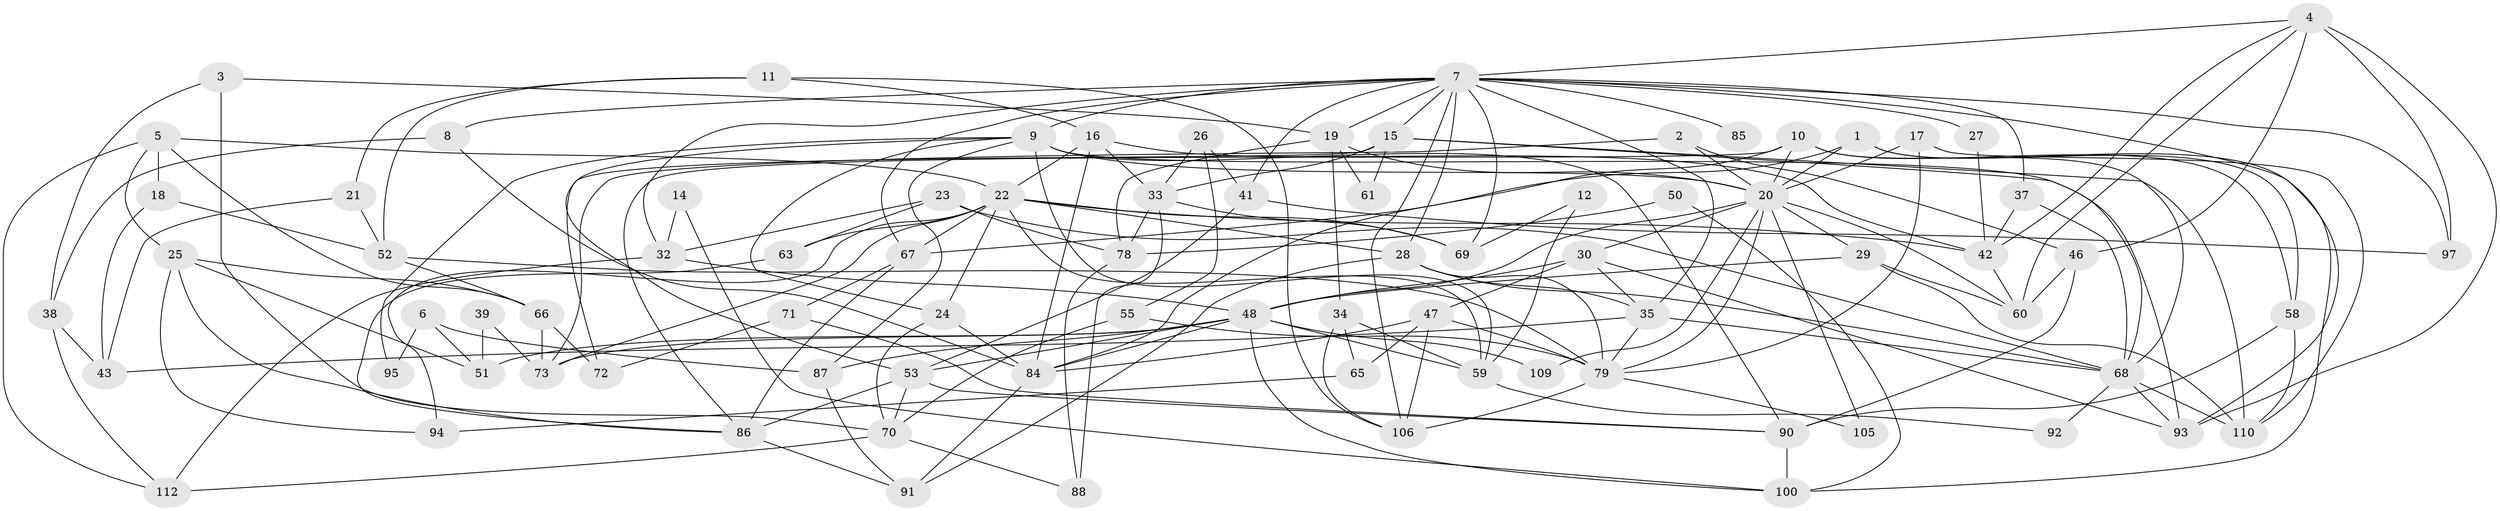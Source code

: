 // original degree distribution, {4: 0.27586206896551724, 3: 0.25, 6: 0.11206896551724138, 5: 0.1724137931034483, 2: 0.14655172413793102, 9: 0.008620689655172414, 7: 0.034482758620689655}
// Generated by graph-tools (version 1.1) at 2025/18/03/04/25 18:18:54]
// undirected, 81 vertices, 190 edges
graph export_dot {
graph [start="1"]
  node [color=gray90,style=filled];
  1;
  2;
  3;
  4 [super="+62"];
  5 [super="+54"];
  6;
  7 [super="+13"];
  8 [super="+75"];
  9 [super="+45"];
  10;
  11;
  12;
  14;
  15;
  16;
  17;
  18;
  19 [super="+101"];
  20 [super="+111+36+82+64"];
  21;
  22 [super="+56"];
  23;
  24;
  25;
  26;
  27;
  28 [super="+115"];
  29;
  30 [super="+76"];
  32;
  33 [super="+80"];
  34;
  35 [super="+99"];
  37;
  38 [super="+103"];
  39;
  41 [super="+74"];
  42 [super="+44"];
  43;
  46;
  47;
  48 [super="+49+89"];
  50;
  51;
  52 [super="+81"];
  53 [super="+57"];
  55;
  58;
  59 [super="+96"];
  60;
  61;
  63;
  65;
  66 [super="+77"];
  67;
  68 [super="+102"];
  69;
  70;
  71;
  72;
  73 [super="+107"];
  78 [super="+83"];
  79 [super="+98"];
  84 [super="+108"];
  85;
  86 [super="+113"];
  87;
  88;
  90;
  91;
  92;
  93;
  94;
  95;
  97;
  100;
  105;
  106;
  109;
  110;
  112;
  1 -- 58;
  1 -- 100;
  1 -- 67;
  1 -- 20;
  2 -- 46;
  2 -- 73;
  2 -- 20;
  3 -- 70;
  3 -- 38;
  3 -- 19;
  4 -- 42;
  4 -- 97;
  4 -- 7;
  4 -- 60;
  4 -- 93;
  4 -- 46;
  5 -- 25;
  5 -- 18;
  5 -- 112;
  5 -- 22;
  5 -- 66;
  6 -- 87;
  6 -- 51;
  6 -- 95;
  7 -- 15;
  7 -- 67 [weight=2];
  7 -- 8 [weight=2];
  7 -- 37;
  7 -- 28;
  7 -- 32;
  7 -- 97;
  7 -- 35;
  7 -- 69;
  7 -- 41;
  7 -- 106;
  7 -- 19;
  7 -- 85 [weight=2];
  7 -- 27;
  7 -- 93;
  7 -- 9;
  8 -- 38;
  8 -- 84;
  9 -- 87;
  9 -- 24;
  9 -- 53;
  9 -- 90;
  9 -- 59;
  9 -- 93;
  9 -- 95;
  9 -- 20;
  10 -- 86;
  10 -- 58;
  10 -- 68;
  10 -- 84;
  10 -- 20;
  11 -- 106;
  11 -- 52;
  11 -- 16;
  11 -- 21;
  12 -- 69;
  12 -- 59;
  14 -- 32;
  14 -- 100;
  15 -- 110;
  15 -- 33;
  15 -- 61;
  15 -- 72;
  15 -- 68;
  16 -- 22;
  16 -- 33;
  16 -- 42;
  16 -- 84;
  17 -- 110;
  17 -- 20;
  17 -- 79;
  18 -- 43;
  18 -- 52;
  19 -- 61;
  19 -- 78;
  19 -- 34;
  19 -- 20;
  20 -- 109;
  20 -- 29;
  20 -- 105;
  20 -- 60;
  20 -- 48;
  20 -- 30;
  20 -- 79;
  21 -- 52;
  21 -- 43;
  22 -- 59;
  22 -- 73;
  22 -- 28;
  22 -- 67;
  22 -- 69;
  22 -- 24;
  22 -- 94;
  22 -- 63;
  22 -- 42;
  23 -- 63;
  23 -- 32;
  23 -- 78;
  23 -- 68;
  24 -- 70;
  24 -- 84;
  25 -- 51;
  25 -- 94;
  25 -- 66;
  25 -- 86;
  26 -- 55;
  26 -- 41;
  26 -- 33;
  27 -- 42;
  28 -- 68;
  28 -- 35;
  28 -- 91;
  28 -- 79;
  29 -- 60;
  29 -- 110;
  29 -- 48;
  30 -- 35;
  30 -- 47;
  30 -- 48 [weight=2];
  30 -- 93;
  32 -- 112;
  32 -- 48;
  33 -- 78;
  33 -- 88;
  33 -- 69;
  34 -- 106;
  34 -- 65;
  34 -- 59;
  35 -- 68;
  35 -- 43;
  35 -- 79;
  37 -- 68;
  37 -- 42;
  38 -- 43;
  38 -- 112;
  39 -- 73;
  39 -- 51;
  41 -- 97;
  41 -- 53;
  42 -- 60;
  46 -- 90;
  46 -- 60;
  47 -- 79;
  47 -- 65;
  47 -- 106;
  47 -- 84;
  48 -- 51;
  48 -- 87;
  48 -- 109;
  48 -- 53;
  48 -- 100;
  48 -- 73;
  48 -- 59;
  48 -- 84;
  50 -- 78;
  50 -- 100;
  52 -- 66 [weight=3];
  52 -- 79;
  53 -- 86;
  53 -- 90;
  53 -- 70;
  55 -- 70;
  55 -- 79;
  58 -- 90;
  58 -- 110;
  59 -- 92;
  63 -- 86;
  65 -- 94;
  66 -- 72;
  66 -- 73;
  67 -- 71;
  67 -- 86;
  68 -- 92;
  68 -- 93;
  68 -- 110;
  70 -- 88;
  70 -- 112;
  71 -- 90;
  71 -- 72;
  78 -- 88;
  79 -- 106;
  79 -- 105;
  84 -- 91;
  86 -- 91;
  87 -- 91;
  90 -- 100;
}
